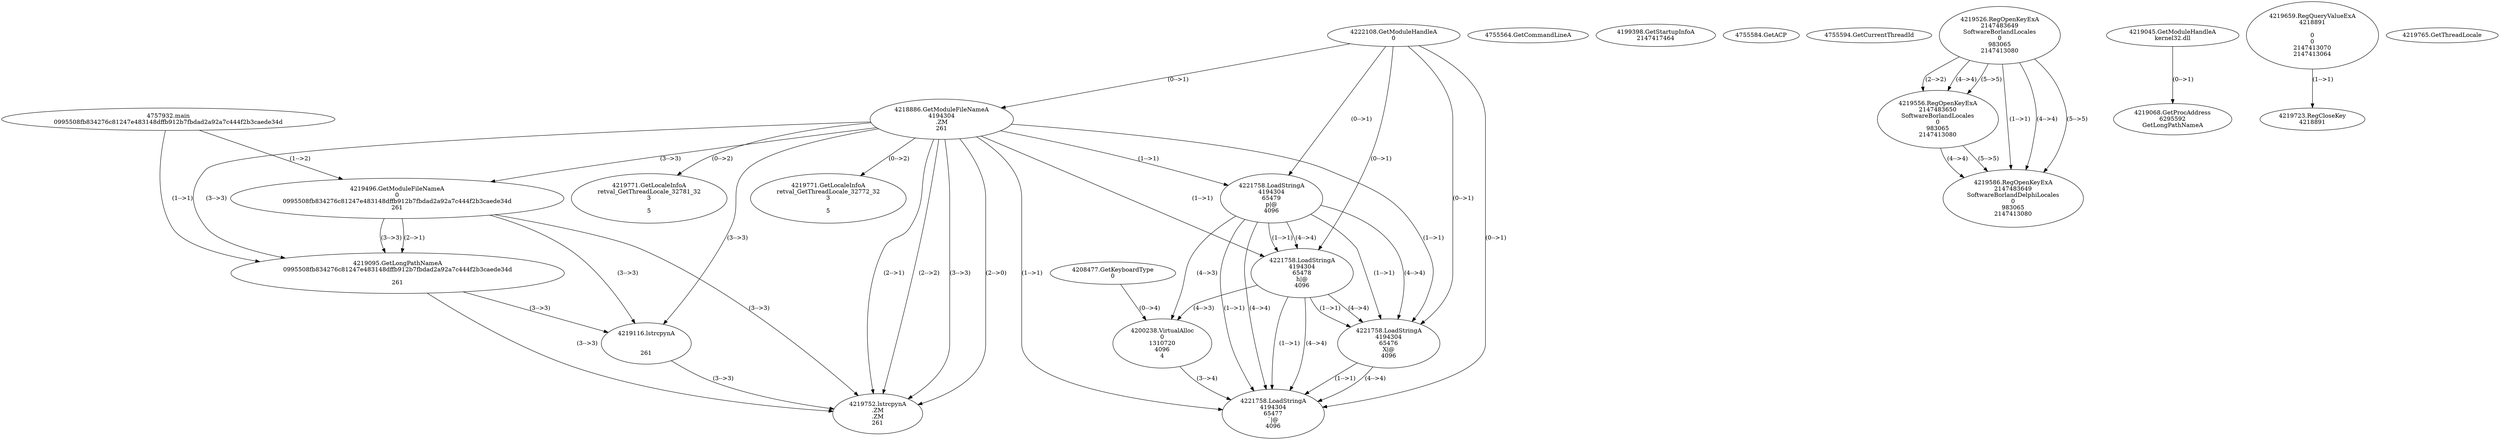 // Global SCDG with merge call
digraph {
	0 [label="4757932.main
0995508fb834276c81247e483148dffb912b7fbdad2a92a7c444f2b3caede34d"]
	1 [label="4222108.GetModuleHandleA
0"]
	2 [label="4208477.GetKeyboardType
0"]
	3 [label="4755564.GetCommandLineA
"]
	4 [label="4199398.GetStartupInfoA
2147417464"]
	5 [label="4755584.GetACP
"]
	6 [label="4755594.GetCurrentThreadId
"]
	7 [label="4218886.GetModuleFileNameA
4194304
.ZM
261"]
	1 -> 7 [label="(0-->1)"]
	8 [label="4219496.GetModuleFileNameA
0
0995508fb834276c81247e483148dffb912b7fbdad2a92a7c444f2b3caede34d
261"]
	0 -> 8 [label="(1-->2)"]
	7 -> 8 [label="(3-->3)"]
	9 [label="4219526.RegOpenKeyExA
2147483649
Software\Borland\Locales
0
983065
2147413080"]
	10 [label="4219045.GetModuleHandleA
kernel32.dll"]
	11 [label="4219068.GetProcAddress
6295592
GetLongPathNameA"]
	10 -> 11 [label="(0-->1)"]
	12 [label="4219095.GetLongPathNameA
0995508fb834276c81247e483148dffb912b7fbdad2a92a7c444f2b3caede34d

261"]
	0 -> 12 [label="(1-->1)"]
	8 -> 12 [label="(2-->1)"]
	7 -> 12 [label="(3-->3)"]
	8 -> 12 [label="(3-->3)"]
	13 [label="4219116.lstrcpynA


261"]
	7 -> 13 [label="(3-->3)"]
	8 -> 13 [label="(3-->3)"]
	12 -> 13 [label="(3-->3)"]
	14 [label="4219659.RegQueryValueExA
4218891

0
0
2147413070
2147413064"]
	15 [label="4219723.RegCloseKey
4218891"]
	14 -> 15 [label="(1-->1)"]
	16 [label="4219752.lstrcpynA
.ZM
.ZM
261"]
	7 -> 16 [label="(2-->1)"]
	7 -> 16 [label="(2-->2)"]
	7 -> 16 [label="(3-->3)"]
	8 -> 16 [label="(3-->3)"]
	12 -> 16 [label="(3-->3)"]
	13 -> 16 [label="(3-->3)"]
	7 -> 16 [label="(2-->0)"]
	17 [label="4219765.GetThreadLocale
"]
	18 [label="4219771.GetLocaleInfoA
retval_GetThreadLocale_32781_32
3

5"]
	7 -> 18 [label="(0-->2)"]
	19 [label="4221758.LoadStringA
4194304
65479
p|@
4096"]
	1 -> 19 [label="(0-->1)"]
	7 -> 19 [label="(1-->1)"]
	20 [label="4221758.LoadStringA
4194304
65478
h|@
4096"]
	1 -> 20 [label="(0-->1)"]
	7 -> 20 [label="(1-->1)"]
	19 -> 20 [label="(1-->1)"]
	19 -> 20 [label="(4-->4)"]
	21 [label="4219556.RegOpenKeyExA
2147483650
Software\Borland\Locales
0
983065
2147413080"]
	9 -> 21 [label="(2-->2)"]
	9 -> 21 [label="(4-->4)"]
	9 -> 21 [label="(5-->5)"]
	22 [label="4219586.RegOpenKeyExA
2147483649
Software\Borland\Delphi\Locales
0
983065
2147413080"]
	9 -> 22 [label="(1-->1)"]
	9 -> 22 [label="(4-->4)"]
	21 -> 22 [label="(4-->4)"]
	9 -> 22 [label="(5-->5)"]
	21 -> 22 [label="(5-->5)"]
	23 [label="4219771.GetLocaleInfoA
retval_GetThreadLocale_32772_32
3

5"]
	7 -> 23 [label="(0-->2)"]
	24 [label="4200238.VirtualAlloc
0
1310720
4096
4"]
	19 -> 24 [label="(4-->3)"]
	20 -> 24 [label="(4-->3)"]
	2 -> 24 [label="(0-->4)"]
	25 [label="4221758.LoadStringA
4194304
65476
X|@
4096"]
	1 -> 25 [label="(0-->1)"]
	7 -> 25 [label="(1-->1)"]
	19 -> 25 [label="(1-->1)"]
	20 -> 25 [label="(1-->1)"]
	19 -> 25 [label="(4-->4)"]
	20 -> 25 [label="(4-->4)"]
	26 [label="4221758.LoadStringA
4194304
65477
`|@
4096"]
	1 -> 26 [label="(0-->1)"]
	7 -> 26 [label="(1-->1)"]
	19 -> 26 [label="(1-->1)"]
	20 -> 26 [label="(1-->1)"]
	25 -> 26 [label="(1-->1)"]
	19 -> 26 [label="(4-->4)"]
	20 -> 26 [label="(4-->4)"]
	24 -> 26 [label="(3-->4)"]
	25 -> 26 [label="(4-->4)"]
}
